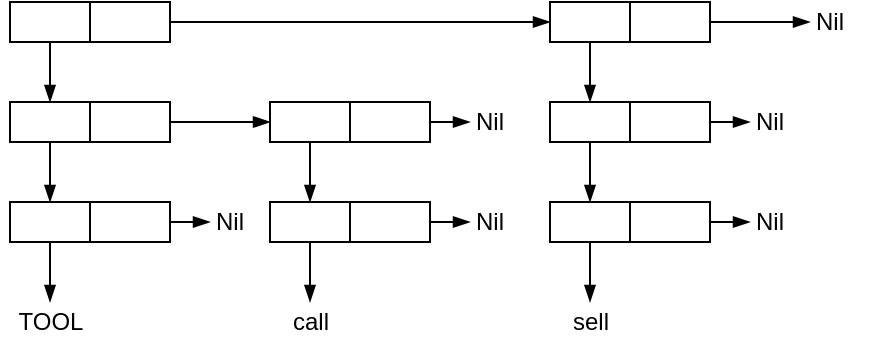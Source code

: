 <mxfile version="13.9.9" type="device"><diagram id="vVgejSHb8aWdrkX5DOxT" name="Страница 1"><mxGraphModel dx="952" dy="644" grid="1" gridSize="10" guides="1" tooltips="1" connect="1" arrows="1" fold="1" page="1" pageScale="1" pageWidth="827" pageHeight="1169" math="0" shadow="0"><root><mxCell id="0"/><mxCell id="1" parent="0"/><mxCell id="hpXCdg81S2_czdXwQRGM-1" value="" style="rounded=0;whiteSpace=wrap;html=1;" vertex="1" parent="1"><mxGeometry x="530" y="440" width="40" height="20" as="geometry"/></mxCell><mxCell id="hpXCdg81S2_czdXwQRGM-6" value="Nil" style="text;html=1;strokeColor=none;fillColor=none;align=center;verticalAlign=middle;whiteSpace=wrap;rounded=0;" vertex="1" parent="1"><mxGeometry x="920" y="340" width="40" height="20" as="geometry"/></mxCell><mxCell id="hpXCdg81S2_czdXwQRGM-8" value="" style="rounded=0;whiteSpace=wrap;html=1;" vertex="1" parent="1"><mxGeometry x="530" y="340" width="40" height="20" as="geometry"/></mxCell><mxCell id="hpXCdg81S2_czdXwQRGM-9" value="" style="rounded=0;whiteSpace=wrap;html=1;" vertex="1" parent="1"><mxGeometry x="570" y="340" width="40" height="20" as="geometry"/></mxCell><mxCell id="hpXCdg81S2_czdXwQRGM-10" value="" style="endArrow=blockThin;html=1;exitX=0.5;exitY=1;exitDx=0;exitDy=0;endFill=1;" edge="1" parent="1" source="hpXCdg81S2_czdXwQRGM-8"><mxGeometry width="50" height="50" relative="1" as="geometry"><mxPoint x="580" y="410" as="sourcePoint"/><mxPoint x="550" y="390" as="targetPoint"/></mxGeometry></mxCell><mxCell id="hpXCdg81S2_czdXwQRGM-11" value="" style="endArrow=blockThin;html=1;exitX=1;exitY=0.5;exitDx=0;exitDy=0;endFill=1;entryX=0;entryY=0.5;entryDx=0;entryDy=0;" edge="1" parent="1" source="hpXCdg81S2_czdXwQRGM-9" target="hpXCdg81S2_czdXwQRGM-13"><mxGeometry width="50" height="50" relative="1" as="geometry"><mxPoint x="560" y="370" as="sourcePoint"/><mxPoint x="660" y="350" as="targetPoint"/></mxGeometry></mxCell><mxCell id="hpXCdg81S2_czdXwQRGM-12" value="TOOL" style="text;html=1;align=center;verticalAlign=middle;resizable=0;points=[];autosize=1;" vertex="1" parent="1"><mxGeometry x="525" y="490" width="50" height="20" as="geometry"/></mxCell><mxCell id="hpXCdg81S2_czdXwQRGM-13" value="" style="rounded=0;whiteSpace=wrap;html=1;" vertex="1" parent="1"><mxGeometry x="800" y="340" width="40" height="20" as="geometry"/></mxCell><mxCell id="hpXCdg81S2_czdXwQRGM-14" value="" style="rounded=0;whiteSpace=wrap;html=1;" vertex="1" parent="1"><mxGeometry x="840" y="340" width="40" height="20" as="geometry"/></mxCell><mxCell id="hpXCdg81S2_czdXwQRGM-15" value="" style="endArrow=blockThin;html=1;exitX=0.5;exitY=1;exitDx=0;exitDy=0;endFill=1;" edge="1" parent="1" source="hpXCdg81S2_czdXwQRGM-13"><mxGeometry width="50" height="50" relative="1" as="geometry"><mxPoint x="850" y="410" as="sourcePoint"/><mxPoint x="820" y="390" as="targetPoint"/></mxGeometry></mxCell><mxCell id="hpXCdg81S2_czdXwQRGM-16" value="" style="endArrow=blockThin;html=1;exitX=1;exitY=0.5;exitDx=0;exitDy=0;endFill=1;" edge="1" parent="1" source="hpXCdg81S2_czdXwQRGM-14"><mxGeometry width="50" height="50" relative="1" as="geometry"><mxPoint x="830" y="370" as="sourcePoint"/><mxPoint x="930" y="350" as="targetPoint"/></mxGeometry></mxCell><mxCell id="hpXCdg81S2_czdXwQRGM-17" value="call" style="text;html=1;align=center;verticalAlign=middle;resizable=0;points=[];autosize=1;" vertex="1" parent="1"><mxGeometry x="665" y="490" width="30" height="20" as="geometry"/></mxCell><mxCell id="hpXCdg81S2_czdXwQRGM-22" value="" style="rounded=0;whiteSpace=wrap;html=1;" vertex="1" parent="1"><mxGeometry x="530" y="390" width="40" height="20" as="geometry"/></mxCell><mxCell id="hpXCdg81S2_czdXwQRGM-23" value="" style="rounded=0;whiteSpace=wrap;html=1;" vertex="1" parent="1"><mxGeometry x="570" y="390" width="40" height="20" as="geometry"/></mxCell><mxCell id="hpXCdg81S2_czdXwQRGM-24" value="" style="endArrow=blockThin;html=1;exitX=0.5;exitY=1;exitDx=0;exitDy=0;endFill=1;" edge="1" parent="1" source="hpXCdg81S2_czdXwQRGM-22"><mxGeometry width="50" height="50" relative="1" as="geometry"><mxPoint x="580" y="460" as="sourcePoint"/><mxPoint x="550" y="440" as="targetPoint"/></mxGeometry></mxCell><mxCell id="hpXCdg81S2_czdXwQRGM-25" value="" style="rounded=0;whiteSpace=wrap;html=1;" vertex="1" parent="1"><mxGeometry x="660" y="390" width="40" height="20" as="geometry"/></mxCell><mxCell id="hpXCdg81S2_czdXwQRGM-26" value="" style="rounded=0;whiteSpace=wrap;html=1;" vertex="1" parent="1"><mxGeometry x="700" y="390" width="40" height="20" as="geometry"/></mxCell><mxCell id="hpXCdg81S2_czdXwQRGM-27" value="" style="endArrow=blockThin;html=1;exitX=0.5;exitY=1;exitDx=0;exitDy=0;endFill=1;" edge="1" parent="1" source="hpXCdg81S2_czdXwQRGM-25"><mxGeometry width="50" height="50" relative="1" as="geometry"><mxPoint x="710" y="460" as="sourcePoint"/><mxPoint x="680" y="440" as="targetPoint"/></mxGeometry></mxCell><mxCell id="hpXCdg81S2_czdXwQRGM-29" value="" style="endArrow=blockThin;html=1;exitX=1;exitY=0.5;exitDx=0;exitDy=0;endFill=1;entryX=0;entryY=0.5;entryDx=0;entryDy=0;" edge="1" parent="1" target="hpXCdg81S2_czdXwQRGM-25"><mxGeometry width="50" height="50" relative="1" as="geometry"><mxPoint x="610" y="400" as="sourcePoint"/><mxPoint x="630" y="400" as="targetPoint"/></mxGeometry></mxCell><mxCell id="hpXCdg81S2_czdXwQRGM-31" value="" style="endArrow=blockThin;html=1;exitX=1;exitY=0.5;exitDx=0;exitDy=0;endFill=1;" edge="1" parent="1"><mxGeometry width="50" height="50" relative="1" as="geometry"><mxPoint x="740" y="400" as="sourcePoint"/><mxPoint x="760" y="400" as="targetPoint"/></mxGeometry></mxCell><mxCell id="hpXCdg81S2_czdXwQRGM-32" value="Nil" style="text;html=1;strokeColor=none;fillColor=none;align=center;verticalAlign=middle;whiteSpace=wrap;rounded=0;" vertex="1" parent="1"><mxGeometry x="750" y="390" width="40" height="20" as="geometry"/></mxCell><mxCell id="hpXCdg81S2_czdXwQRGM-33" value="" style="rounded=0;whiteSpace=wrap;html=1;" vertex="1" parent="1"><mxGeometry x="570" y="440" width="40" height="20" as="geometry"/></mxCell><mxCell id="hpXCdg81S2_czdXwQRGM-34" value="" style="endArrow=blockThin;html=1;exitX=0.5;exitY=1;exitDx=0;exitDy=0;endFill=1;" edge="1" parent="1" source="hpXCdg81S2_czdXwQRGM-1"><mxGeometry width="50" height="50" relative="1" as="geometry"><mxPoint x="580" y="510" as="sourcePoint"/><mxPoint x="550" y="490" as="targetPoint"/></mxGeometry></mxCell><mxCell id="hpXCdg81S2_czdXwQRGM-35" value="" style="endArrow=blockThin;html=1;exitX=1;exitY=0.5;exitDx=0;exitDy=0;endFill=1;" edge="1" parent="1"><mxGeometry width="50" height="50" relative="1" as="geometry"><mxPoint x="610" y="450" as="sourcePoint"/><mxPoint x="630" y="450" as="targetPoint"/></mxGeometry></mxCell><mxCell id="hpXCdg81S2_czdXwQRGM-36" value="Nil" style="text;html=1;strokeColor=none;fillColor=none;align=center;verticalAlign=middle;whiteSpace=wrap;rounded=0;" vertex="1" parent="1"><mxGeometry x="620" y="440" width="40" height="20" as="geometry"/></mxCell><mxCell id="hpXCdg81S2_czdXwQRGM-37" value="" style="rounded=0;whiteSpace=wrap;html=1;" vertex="1" parent="1"><mxGeometry x="660" y="440" width="40" height="20" as="geometry"/></mxCell><mxCell id="hpXCdg81S2_czdXwQRGM-38" value="" style="rounded=0;whiteSpace=wrap;html=1;" vertex="1" parent="1"><mxGeometry x="700" y="440" width="40" height="20" as="geometry"/></mxCell><mxCell id="hpXCdg81S2_czdXwQRGM-39" value="" style="endArrow=blockThin;html=1;exitX=0.5;exitY=1;exitDx=0;exitDy=0;endFill=1;" edge="1" parent="1" source="hpXCdg81S2_czdXwQRGM-37"><mxGeometry width="50" height="50" relative="1" as="geometry"><mxPoint x="710" y="510" as="sourcePoint"/><mxPoint x="680" y="490" as="targetPoint"/></mxGeometry></mxCell><mxCell id="hpXCdg81S2_czdXwQRGM-40" value="" style="endArrow=blockThin;html=1;exitX=1;exitY=0.5;exitDx=0;exitDy=0;endFill=1;" edge="1" parent="1"><mxGeometry width="50" height="50" relative="1" as="geometry"><mxPoint x="740" y="450" as="sourcePoint"/><mxPoint x="760" y="450" as="targetPoint"/></mxGeometry></mxCell><mxCell id="hpXCdg81S2_czdXwQRGM-41" value="Nil" style="text;html=1;strokeColor=none;fillColor=none;align=center;verticalAlign=middle;whiteSpace=wrap;rounded=0;" vertex="1" parent="1"><mxGeometry x="750" y="440" width="40" height="20" as="geometry"/></mxCell><mxCell id="hpXCdg81S2_czdXwQRGM-42" value="sell" style="text;html=1;align=center;verticalAlign=middle;resizable=0;points=[];autosize=1;" vertex="1" parent="1"><mxGeometry x="805" y="490" width="30" height="20" as="geometry"/></mxCell><mxCell id="hpXCdg81S2_czdXwQRGM-43" value="" style="rounded=0;whiteSpace=wrap;html=1;" vertex="1" parent="1"><mxGeometry x="800" y="390" width="40" height="20" as="geometry"/></mxCell><mxCell id="hpXCdg81S2_czdXwQRGM-44" value="" style="rounded=0;whiteSpace=wrap;html=1;" vertex="1" parent="1"><mxGeometry x="840" y="390" width="40" height="20" as="geometry"/></mxCell><mxCell id="hpXCdg81S2_czdXwQRGM-45" value="" style="endArrow=blockThin;html=1;exitX=0.5;exitY=1;exitDx=0;exitDy=0;endFill=1;" edge="1" parent="1" source="hpXCdg81S2_czdXwQRGM-43"><mxGeometry width="50" height="50" relative="1" as="geometry"><mxPoint x="850" y="460" as="sourcePoint"/><mxPoint x="820" y="440" as="targetPoint"/></mxGeometry></mxCell><mxCell id="hpXCdg81S2_czdXwQRGM-46" value="" style="endArrow=blockThin;html=1;exitX=1;exitY=0.5;exitDx=0;exitDy=0;endFill=1;" edge="1" parent="1"><mxGeometry width="50" height="50" relative="1" as="geometry"><mxPoint x="880" y="400" as="sourcePoint"/><mxPoint x="900" y="400" as="targetPoint"/></mxGeometry></mxCell><mxCell id="hpXCdg81S2_czdXwQRGM-47" value="Nil" style="text;html=1;strokeColor=none;fillColor=none;align=center;verticalAlign=middle;whiteSpace=wrap;rounded=0;" vertex="1" parent="1"><mxGeometry x="890" y="390" width="40" height="20" as="geometry"/></mxCell><mxCell id="hpXCdg81S2_czdXwQRGM-48" value="" style="rounded=0;whiteSpace=wrap;html=1;" vertex="1" parent="1"><mxGeometry x="800" y="440" width="40" height="20" as="geometry"/></mxCell><mxCell id="hpXCdg81S2_czdXwQRGM-49" value="" style="rounded=0;whiteSpace=wrap;html=1;" vertex="1" parent="1"><mxGeometry x="840" y="440" width="40" height="20" as="geometry"/></mxCell><mxCell id="hpXCdg81S2_czdXwQRGM-50" value="" style="endArrow=blockThin;html=1;exitX=0.5;exitY=1;exitDx=0;exitDy=0;endFill=1;" edge="1" parent="1" source="hpXCdg81S2_czdXwQRGM-48"><mxGeometry width="50" height="50" relative="1" as="geometry"><mxPoint x="850" y="510" as="sourcePoint"/><mxPoint x="820" y="490" as="targetPoint"/></mxGeometry></mxCell><mxCell id="hpXCdg81S2_czdXwQRGM-51" value="" style="endArrow=blockThin;html=1;exitX=1;exitY=0.5;exitDx=0;exitDy=0;endFill=1;" edge="1" parent="1"><mxGeometry width="50" height="50" relative="1" as="geometry"><mxPoint x="880" y="450" as="sourcePoint"/><mxPoint x="900" y="450" as="targetPoint"/></mxGeometry></mxCell><mxCell id="hpXCdg81S2_czdXwQRGM-52" value="Nil" style="text;html=1;strokeColor=none;fillColor=none;align=center;verticalAlign=middle;whiteSpace=wrap;rounded=0;" vertex="1" parent="1"><mxGeometry x="890" y="440" width="40" height="20" as="geometry"/></mxCell></root></mxGraphModel></diagram></mxfile>